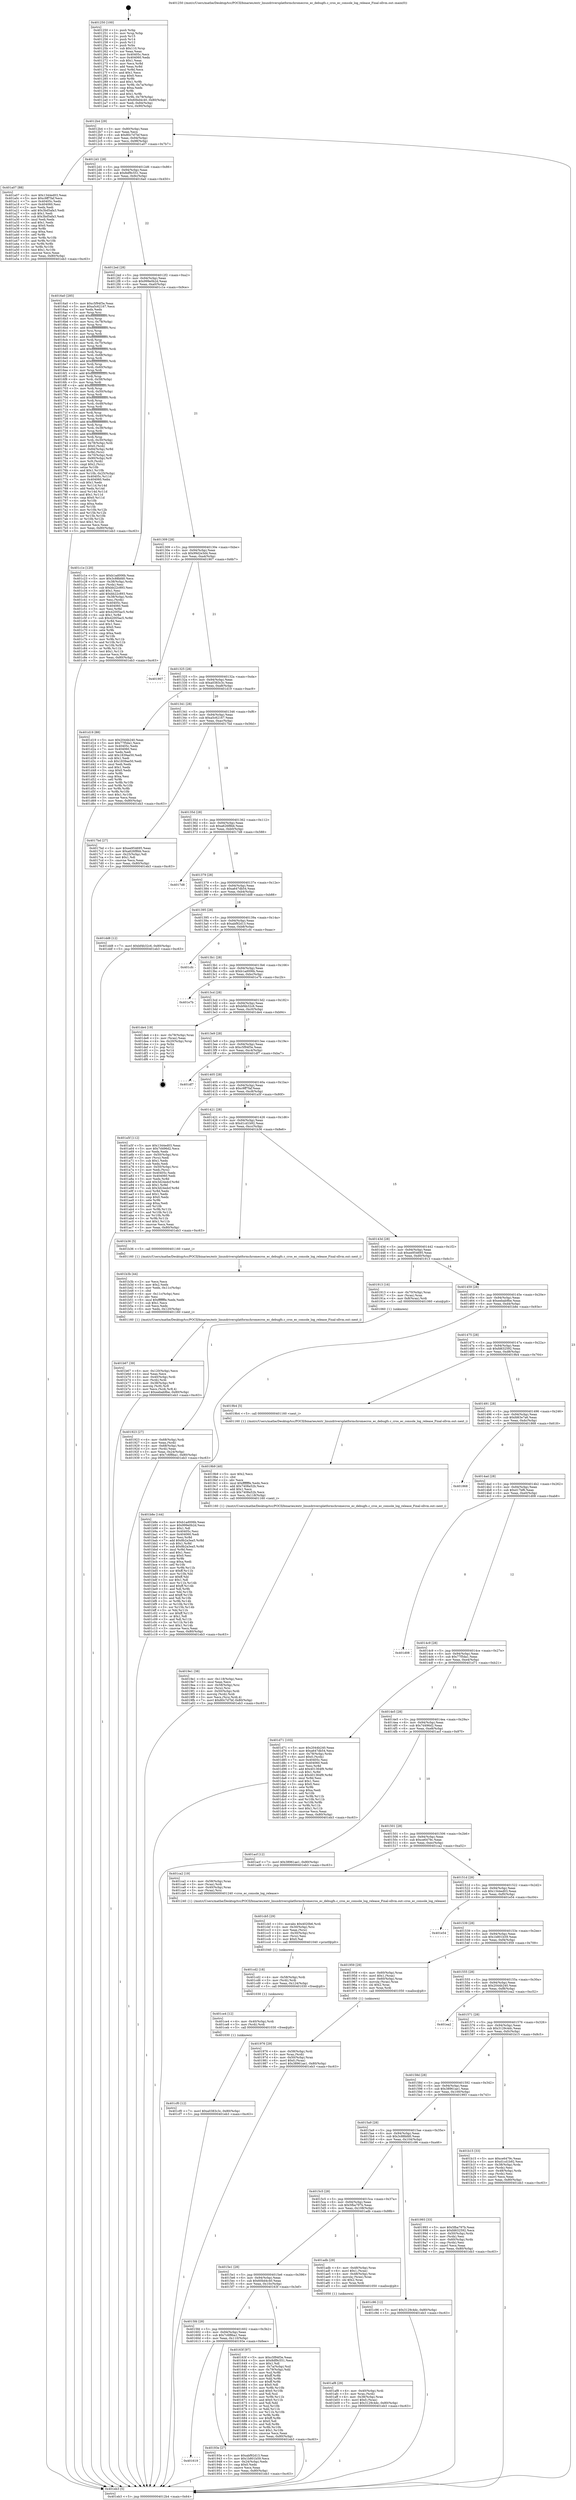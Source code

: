 digraph "0x401250" {
  label = "0x401250 (/mnt/c/Users/mathe/Desktop/tcc/POCII/binaries/extr_linuxdriversplatformchromecros_ec_debugfs.c_cros_ec_console_log_release_Final-ollvm.out::main(0))"
  labelloc = "t"
  node[shape=record]

  Entry [label="",width=0.3,height=0.3,shape=circle,fillcolor=black,style=filled]
  "0x4012b4" [label="{
     0x4012b4 [29]\l
     | [instrs]\l
     &nbsp;&nbsp;0x4012b4 \<+3\>: mov -0x80(%rbp),%eax\l
     &nbsp;&nbsp;0x4012b7 \<+2\>: mov %eax,%ecx\l
     &nbsp;&nbsp;0x4012b9 \<+6\>: sub $0x80c7d7bf,%ecx\l
     &nbsp;&nbsp;0x4012bf \<+6\>: mov %eax,-0x94(%rbp)\l
     &nbsp;&nbsp;0x4012c5 \<+6\>: mov %ecx,-0x98(%rbp)\l
     &nbsp;&nbsp;0x4012cb \<+6\>: je 0000000000401a07 \<main+0x7b7\>\l
  }"]
  "0x401a07" [label="{
     0x401a07 [88]\l
     | [instrs]\l
     &nbsp;&nbsp;0x401a07 \<+5\>: mov $0x1344ed03,%eax\l
     &nbsp;&nbsp;0x401a0c \<+5\>: mov $0xc9ff7faf,%ecx\l
     &nbsp;&nbsp;0x401a11 \<+7\>: mov 0x40405c,%edx\l
     &nbsp;&nbsp;0x401a18 \<+7\>: mov 0x404060,%esi\l
     &nbsp;&nbsp;0x401a1f \<+2\>: mov %edx,%edi\l
     &nbsp;&nbsp;0x401a21 \<+6\>: add $0x3bd5afa3,%edi\l
     &nbsp;&nbsp;0x401a27 \<+3\>: sub $0x1,%edi\l
     &nbsp;&nbsp;0x401a2a \<+6\>: sub $0x3bd5afa3,%edi\l
     &nbsp;&nbsp;0x401a30 \<+3\>: imul %edi,%edx\l
     &nbsp;&nbsp;0x401a33 \<+3\>: and $0x1,%edx\l
     &nbsp;&nbsp;0x401a36 \<+3\>: cmp $0x0,%edx\l
     &nbsp;&nbsp;0x401a39 \<+4\>: sete %r8b\l
     &nbsp;&nbsp;0x401a3d \<+3\>: cmp $0xa,%esi\l
     &nbsp;&nbsp;0x401a40 \<+4\>: setl %r9b\l
     &nbsp;&nbsp;0x401a44 \<+3\>: mov %r8b,%r10b\l
     &nbsp;&nbsp;0x401a47 \<+3\>: and %r9b,%r10b\l
     &nbsp;&nbsp;0x401a4a \<+3\>: xor %r9b,%r8b\l
     &nbsp;&nbsp;0x401a4d \<+3\>: or %r8b,%r10b\l
     &nbsp;&nbsp;0x401a50 \<+4\>: test $0x1,%r10b\l
     &nbsp;&nbsp;0x401a54 \<+3\>: cmovne %ecx,%eax\l
     &nbsp;&nbsp;0x401a57 \<+3\>: mov %eax,-0x80(%rbp)\l
     &nbsp;&nbsp;0x401a5a \<+5\>: jmp 0000000000401eb3 \<main+0xc63\>\l
  }"]
  "0x4012d1" [label="{
     0x4012d1 [28]\l
     | [instrs]\l
     &nbsp;&nbsp;0x4012d1 \<+5\>: jmp 00000000004012d6 \<main+0x86\>\l
     &nbsp;&nbsp;0x4012d6 \<+6\>: mov -0x94(%rbp),%eax\l
     &nbsp;&nbsp;0x4012dc \<+5\>: sub $0x8df9c551,%eax\l
     &nbsp;&nbsp;0x4012e1 \<+6\>: mov %eax,-0x9c(%rbp)\l
     &nbsp;&nbsp;0x4012e7 \<+6\>: je 00000000004016a0 \<main+0x450\>\l
  }"]
  Exit [label="",width=0.3,height=0.3,shape=circle,fillcolor=black,style=filled,peripheries=2]
  "0x4016a0" [label="{
     0x4016a0 [285]\l
     | [instrs]\l
     &nbsp;&nbsp;0x4016a0 \<+5\>: mov $0xc5f94f3e,%eax\l
     &nbsp;&nbsp;0x4016a5 \<+5\>: mov $0xa5c62167,%ecx\l
     &nbsp;&nbsp;0x4016aa \<+2\>: xor %edx,%edx\l
     &nbsp;&nbsp;0x4016ac \<+3\>: mov %rsp,%rsi\l
     &nbsp;&nbsp;0x4016af \<+4\>: add $0xfffffffffffffff0,%rsi\l
     &nbsp;&nbsp;0x4016b3 \<+3\>: mov %rsi,%rsp\l
     &nbsp;&nbsp;0x4016b6 \<+4\>: mov %rsi,-0x78(%rbp)\l
     &nbsp;&nbsp;0x4016ba \<+3\>: mov %rsp,%rsi\l
     &nbsp;&nbsp;0x4016bd \<+4\>: add $0xfffffffffffffff0,%rsi\l
     &nbsp;&nbsp;0x4016c1 \<+3\>: mov %rsi,%rsp\l
     &nbsp;&nbsp;0x4016c4 \<+3\>: mov %rsp,%rdi\l
     &nbsp;&nbsp;0x4016c7 \<+4\>: add $0xfffffffffffffff0,%rdi\l
     &nbsp;&nbsp;0x4016cb \<+3\>: mov %rdi,%rsp\l
     &nbsp;&nbsp;0x4016ce \<+4\>: mov %rdi,-0x70(%rbp)\l
     &nbsp;&nbsp;0x4016d2 \<+3\>: mov %rsp,%rdi\l
     &nbsp;&nbsp;0x4016d5 \<+4\>: add $0xfffffffffffffff0,%rdi\l
     &nbsp;&nbsp;0x4016d9 \<+3\>: mov %rdi,%rsp\l
     &nbsp;&nbsp;0x4016dc \<+4\>: mov %rdi,-0x68(%rbp)\l
     &nbsp;&nbsp;0x4016e0 \<+3\>: mov %rsp,%rdi\l
     &nbsp;&nbsp;0x4016e3 \<+4\>: add $0xfffffffffffffff0,%rdi\l
     &nbsp;&nbsp;0x4016e7 \<+3\>: mov %rdi,%rsp\l
     &nbsp;&nbsp;0x4016ea \<+4\>: mov %rdi,-0x60(%rbp)\l
     &nbsp;&nbsp;0x4016ee \<+3\>: mov %rsp,%rdi\l
     &nbsp;&nbsp;0x4016f1 \<+4\>: add $0xfffffffffffffff0,%rdi\l
     &nbsp;&nbsp;0x4016f5 \<+3\>: mov %rdi,%rsp\l
     &nbsp;&nbsp;0x4016f8 \<+4\>: mov %rdi,-0x58(%rbp)\l
     &nbsp;&nbsp;0x4016fc \<+3\>: mov %rsp,%rdi\l
     &nbsp;&nbsp;0x4016ff \<+4\>: add $0xfffffffffffffff0,%rdi\l
     &nbsp;&nbsp;0x401703 \<+3\>: mov %rdi,%rsp\l
     &nbsp;&nbsp;0x401706 \<+4\>: mov %rdi,-0x50(%rbp)\l
     &nbsp;&nbsp;0x40170a \<+3\>: mov %rsp,%rdi\l
     &nbsp;&nbsp;0x40170d \<+4\>: add $0xfffffffffffffff0,%rdi\l
     &nbsp;&nbsp;0x401711 \<+3\>: mov %rdi,%rsp\l
     &nbsp;&nbsp;0x401714 \<+4\>: mov %rdi,-0x48(%rbp)\l
     &nbsp;&nbsp;0x401718 \<+3\>: mov %rsp,%rdi\l
     &nbsp;&nbsp;0x40171b \<+4\>: add $0xfffffffffffffff0,%rdi\l
     &nbsp;&nbsp;0x40171f \<+3\>: mov %rdi,%rsp\l
     &nbsp;&nbsp;0x401722 \<+4\>: mov %rdi,-0x40(%rbp)\l
     &nbsp;&nbsp;0x401726 \<+3\>: mov %rsp,%rdi\l
     &nbsp;&nbsp;0x401729 \<+4\>: add $0xfffffffffffffff0,%rdi\l
     &nbsp;&nbsp;0x40172d \<+3\>: mov %rdi,%rsp\l
     &nbsp;&nbsp;0x401730 \<+4\>: mov %rdi,-0x38(%rbp)\l
     &nbsp;&nbsp;0x401734 \<+3\>: mov %rsp,%rdi\l
     &nbsp;&nbsp;0x401737 \<+4\>: add $0xfffffffffffffff0,%rdi\l
     &nbsp;&nbsp;0x40173b \<+3\>: mov %rdi,%rsp\l
     &nbsp;&nbsp;0x40173e \<+4\>: mov %rdi,-0x30(%rbp)\l
     &nbsp;&nbsp;0x401742 \<+4\>: mov -0x78(%rbp),%rdi\l
     &nbsp;&nbsp;0x401746 \<+6\>: movl $0x0,(%rdi)\l
     &nbsp;&nbsp;0x40174c \<+7\>: mov -0x84(%rbp),%r8d\l
     &nbsp;&nbsp;0x401753 \<+3\>: mov %r8d,(%rsi)\l
     &nbsp;&nbsp;0x401756 \<+4\>: mov -0x70(%rbp),%rdi\l
     &nbsp;&nbsp;0x40175a \<+7\>: mov -0x90(%rbp),%r9\l
     &nbsp;&nbsp;0x401761 \<+3\>: mov %r9,(%rdi)\l
     &nbsp;&nbsp;0x401764 \<+3\>: cmpl $0x2,(%rsi)\l
     &nbsp;&nbsp;0x401767 \<+4\>: setne %r10b\l
     &nbsp;&nbsp;0x40176b \<+4\>: and $0x1,%r10b\l
     &nbsp;&nbsp;0x40176f \<+4\>: mov %r10b,-0x25(%rbp)\l
     &nbsp;&nbsp;0x401773 \<+8\>: mov 0x40405c,%r11d\l
     &nbsp;&nbsp;0x40177b \<+7\>: mov 0x404060,%ebx\l
     &nbsp;&nbsp;0x401782 \<+3\>: sub $0x1,%edx\l
     &nbsp;&nbsp;0x401785 \<+3\>: mov %r11d,%r14d\l
     &nbsp;&nbsp;0x401788 \<+3\>: add %edx,%r14d\l
     &nbsp;&nbsp;0x40178b \<+4\>: imul %r14d,%r11d\l
     &nbsp;&nbsp;0x40178f \<+4\>: and $0x1,%r11d\l
     &nbsp;&nbsp;0x401793 \<+4\>: cmp $0x0,%r11d\l
     &nbsp;&nbsp;0x401797 \<+4\>: sete %r10b\l
     &nbsp;&nbsp;0x40179b \<+3\>: cmp $0xa,%ebx\l
     &nbsp;&nbsp;0x40179e \<+4\>: setl %r15b\l
     &nbsp;&nbsp;0x4017a2 \<+3\>: mov %r10b,%r12b\l
     &nbsp;&nbsp;0x4017a5 \<+3\>: and %r15b,%r12b\l
     &nbsp;&nbsp;0x4017a8 \<+3\>: xor %r15b,%r10b\l
     &nbsp;&nbsp;0x4017ab \<+3\>: or %r10b,%r12b\l
     &nbsp;&nbsp;0x4017ae \<+4\>: test $0x1,%r12b\l
     &nbsp;&nbsp;0x4017b2 \<+3\>: cmovne %ecx,%eax\l
     &nbsp;&nbsp;0x4017b5 \<+3\>: mov %eax,-0x80(%rbp)\l
     &nbsp;&nbsp;0x4017b8 \<+5\>: jmp 0000000000401eb3 \<main+0xc63\>\l
  }"]
  "0x4012ed" [label="{
     0x4012ed [28]\l
     | [instrs]\l
     &nbsp;&nbsp;0x4012ed \<+5\>: jmp 00000000004012f2 \<main+0xa2\>\l
     &nbsp;&nbsp;0x4012f2 \<+6\>: mov -0x94(%rbp),%eax\l
     &nbsp;&nbsp;0x4012f8 \<+5\>: sub $0x999e0b2d,%eax\l
     &nbsp;&nbsp;0x4012fd \<+6\>: mov %eax,-0xa0(%rbp)\l
     &nbsp;&nbsp;0x401303 \<+6\>: je 0000000000401c1e \<main+0x9ce\>\l
  }"]
  "0x401cf0" [label="{
     0x401cf0 [12]\l
     | [instrs]\l
     &nbsp;&nbsp;0x401cf0 \<+7\>: movl $0xa0383c3c,-0x80(%rbp)\l
     &nbsp;&nbsp;0x401cf7 \<+5\>: jmp 0000000000401eb3 \<main+0xc63\>\l
  }"]
  "0x401c1e" [label="{
     0x401c1e [120]\l
     | [instrs]\l
     &nbsp;&nbsp;0x401c1e \<+5\>: mov $0xb1ad006b,%eax\l
     &nbsp;&nbsp;0x401c23 \<+5\>: mov $0x3c88bfd0,%ecx\l
     &nbsp;&nbsp;0x401c28 \<+4\>: mov -0x38(%rbp),%rdx\l
     &nbsp;&nbsp;0x401c2c \<+2\>: mov (%rdx),%esi\l
     &nbsp;&nbsp;0x401c2e \<+6\>: sub $0xbb22c893,%esi\l
     &nbsp;&nbsp;0x401c34 \<+3\>: add $0x1,%esi\l
     &nbsp;&nbsp;0x401c37 \<+6\>: add $0xbb22c893,%esi\l
     &nbsp;&nbsp;0x401c3d \<+4\>: mov -0x38(%rbp),%rdx\l
     &nbsp;&nbsp;0x401c41 \<+2\>: mov %esi,(%rdx)\l
     &nbsp;&nbsp;0x401c43 \<+7\>: mov 0x40405c,%esi\l
     &nbsp;&nbsp;0x401c4a \<+7\>: mov 0x404060,%edi\l
     &nbsp;&nbsp;0x401c51 \<+3\>: mov %esi,%r8d\l
     &nbsp;&nbsp;0x401c54 \<+7\>: add $0x42005ac5,%r8d\l
     &nbsp;&nbsp;0x401c5b \<+4\>: sub $0x1,%r8d\l
     &nbsp;&nbsp;0x401c5f \<+7\>: sub $0x42005ac5,%r8d\l
     &nbsp;&nbsp;0x401c66 \<+4\>: imul %r8d,%esi\l
     &nbsp;&nbsp;0x401c6a \<+3\>: and $0x1,%esi\l
     &nbsp;&nbsp;0x401c6d \<+3\>: cmp $0x0,%esi\l
     &nbsp;&nbsp;0x401c70 \<+4\>: sete %r9b\l
     &nbsp;&nbsp;0x401c74 \<+3\>: cmp $0xa,%edi\l
     &nbsp;&nbsp;0x401c77 \<+4\>: setl %r10b\l
     &nbsp;&nbsp;0x401c7b \<+3\>: mov %r9b,%r11b\l
     &nbsp;&nbsp;0x401c7e \<+3\>: and %r10b,%r11b\l
     &nbsp;&nbsp;0x401c81 \<+3\>: xor %r10b,%r9b\l
     &nbsp;&nbsp;0x401c84 \<+3\>: or %r9b,%r11b\l
     &nbsp;&nbsp;0x401c87 \<+4\>: test $0x1,%r11b\l
     &nbsp;&nbsp;0x401c8b \<+3\>: cmovne %ecx,%eax\l
     &nbsp;&nbsp;0x401c8e \<+3\>: mov %eax,-0x80(%rbp)\l
     &nbsp;&nbsp;0x401c91 \<+5\>: jmp 0000000000401eb3 \<main+0xc63\>\l
  }"]
  "0x401309" [label="{
     0x401309 [28]\l
     | [instrs]\l
     &nbsp;&nbsp;0x401309 \<+5\>: jmp 000000000040130e \<main+0xbe\>\l
     &nbsp;&nbsp;0x40130e \<+6\>: mov -0x94(%rbp),%eax\l
     &nbsp;&nbsp;0x401314 \<+5\>: sub $0x99d2e3d4,%eax\l
     &nbsp;&nbsp;0x401319 \<+6\>: mov %eax,-0xa4(%rbp)\l
     &nbsp;&nbsp;0x40131f \<+6\>: je 0000000000401907 \<main+0x6b7\>\l
  }"]
  "0x401ce4" [label="{
     0x401ce4 [12]\l
     | [instrs]\l
     &nbsp;&nbsp;0x401ce4 \<+4\>: mov -0x40(%rbp),%rdi\l
     &nbsp;&nbsp;0x401ce8 \<+3\>: mov (%rdi),%rdi\l
     &nbsp;&nbsp;0x401ceb \<+5\>: call 0000000000401030 \<free@plt\>\l
     | [calls]\l
     &nbsp;&nbsp;0x401030 \{1\} (unknown)\l
  }"]
  "0x401907" [label="{
     0x401907\l
  }", style=dashed]
  "0x401325" [label="{
     0x401325 [28]\l
     | [instrs]\l
     &nbsp;&nbsp;0x401325 \<+5\>: jmp 000000000040132a \<main+0xda\>\l
     &nbsp;&nbsp;0x40132a \<+6\>: mov -0x94(%rbp),%eax\l
     &nbsp;&nbsp;0x401330 \<+5\>: sub $0xa0383c3c,%eax\l
     &nbsp;&nbsp;0x401335 \<+6\>: mov %eax,-0xa8(%rbp)\l
     &nbsp;&nbsp;0x40133b \<+6\>: je 0000000000401d19 \<main+0xac9\>\l
  }"]
  "0x401cd2" [label="{
     0x401cd2 [18]\l
     | [instrs]\l
     &nbsp;&nbsp;0x401cd2 \<+4\>: mov -0x58(%rbp),%rdi\l
     &nbsp;&nbsp;0x401cd6 \<+3\>: mov (%rdi),%rdi\l
     &nbsp;&nbsp;0x401cd9 \<+6\>: mov %eax,-0x124(%rbp)\l
     &nbsp;&nbsp;0x401cdf \<+5\>: call 0000000000401030 \<free@plt\>\l
     | [calls]\l
     &nbsp;&nbsp;0x401030 \{1\} (unknown)\l
  }"]
  "0x401d19" [label="{
     0x401d19 [88]\l
     | [instrs]\l
     &nbsp;&nbsp;0x401d19 \<+5\>: mov $0x2044b240,%eax\l
     &nbsp;&nbsp;0x401d1e \<+5\>: mov $0x77f5da1,%ecx\l
     &nbsp;&nbsp;0x401d23 \<+7\>: mov 0x40405c,%edx\l
     &nbsp;&nbsp;0x401d2a \<+7\>: mov 0x404060,%esi\l
     &nbsp;&nbsp;0x401d31 \<+2\>: mov %edx,%edi\l
     &nbsp;&nbsp;0x401d33 \<+6\>: add $0x1839ae50,%edi\l
     &nbsp;&nbsp;0x401d39 \<+3\>: sub $0x1,%edi\l
     &nbsp;&nbsp;0x401d3c \<+6\>: sub $0x1839ae50,%edi\l
     &nbsp;&nbsp;0x401d42 \<+3\>: imul %edi,%edx\l
     &nbsp;&nbsp;0x401d45 \<+3\>: and $0x1,%edx\l
     &nbsp;&nbsp;0x401d48 \<+3\>: cmp $0x0,%edx\l
     &nbsp;&nbsp;0x401d4b \<+4\>: sete %r8b\l
     &nbsp;&nbsp;0x401d4f \<+3\>: cmp $0xa,%esi\l
     &nbsp;&nbsp;0x401d52 \<+4\>: setl %r9b\l
     &nbsp;&nbsp;0x401d56 \<+3\>: mov %r8b,%r10b\l
     &nbsp;&nbsp;0x401d59 \<+3\>: and %r9b,%r10b\l
     &nbsp;&nbsp;0x401d5c \<+3\>: xor %r9b,%r8b\l
     &nbsp;&nbsp;0x401d5f \<+3\>: or %r8b,%r10b\l
     &nbsp;&nbsp;0x401d62 \<+4\>: test $0x1,%r10b\l
     &nbsp;&nbsp;0x401d66 \<+3\>: cmovne %ecx,%eax\l
     &nbsp;&nbsp;0x401d69 \<+3\>: mov %eax,-0x80(%rbp)\l
     &nbsp;&nbsp;0x401d6c \<+5\>: jmp 0000000000401eb3 \<main+0xc63\>\l
  }"]
  "0x401341" [label="{
     0x401341 [28]\l
     | [instrs]\l
     &nbsp;&nbsp;0x401341 \<+5\>: jmp 0000000000401346 \<main+0xf6\>\l
     &nbsp;&nbsp;0x401346 \<+6\>: mov -0x94(%rbp),%eax\l
     &nbsp;&nbsp;0x40134c \<+5\>: sub $0xa5c62167,%eax\l
     &nbsp;&nbsp;0x401351 \<+6\>: mov %eax,-0xac(%rbp)\l
     &nbsp;&nbsp;0x401357 \<+6\>: je 00000000004017bd \<main+0x56d\>\l
  }"]
  "0x401cb5" [label="{
     0x401cb5 [29]\l
     | [instrs]\l
     &nbsp;&nbsp;0x401cb5 \<+10\>: movabs $0x4020b6,%rdi\l
     &nbsp;&nbsp;0x401cbf \<+4\>: mov -0x30(%rbp),%rsi\l
     &nbsp;&nbsp;0x401cc3 \<+2\>: mov %eax,(%rsi)\l
     &nbsp;&nbsp;0x401cc5 \<+4\>: mov -0x30(%rbp),%rsi\l
     &nbsp;&nbsp;0x401cc9 \<+2\>: mov (%rsi),%esi\l
     &nbsp;&nbsp;0x401ccb \<+2\>: mov $0x0,%al\l
     &nbsp;&nbsp;0x401ccd \<+5\>: call 0000000000401040 \<printf@plt\>\l
     | [calls]\l
     &nbsp;&nbsp;0x401040 \{1\} (unknown)\l
  }"]
  "0x4017bd" [label="{
     0x4017bd [27]\l
     | [instrs]\l
     &nbsp;&nbsp;0x4017bd \<+5\>: mov $0xee954695,%eax\l
     &nbsp;&nbsp;0x4017c2 \<+5\>: mov $0xa626f8bb,%ecx\l
     &nbsp;&nbsp;0x4017c7 \<+3\>: mov -0x25(%rbp),%dl\l
     &nbsp;&nbsp;0x4017ca \<+3\>: test $0x1,%dl\l
     &nbsp;&nbsp;0x4017cd \<+3\>: cmovne %ecx,%eax\l
     &nbsp;&nbsp;0x4017d0 \<+3\>: mov %eax,-0x80(%rbp)\l
     &nbsp;&nbsp;0x4017d3 \<+5\>: jmp 0000000000401eb3 \<main+0xc63\>\l
  }"]
  "0x40135d" [label="{
     0x40135d [28]\l
     | [instrs]\l
     &nbsp;&nbsp;0x40135d \<+5\>: jmp 0000000000401362 \<main+0x112\>\l
     &nbsp;&nbsp;0x401362 \<+6\>: mov -0x94(%rbp),%eax\l
     &nbsp;&nbsp;0x401368 \<+5\>: sub $0xa626f8bb,%eax\l
     &nbsp;&nbsp;0x40136d \<+6\>: mov %eax,-0xb0(%rbp)\l
     &nbsp;&nbsp;0x401373 \<+6\>: je 00000000004017d8 \<main+0x588\>\l
  }"]
  "0x401b67" [label="{
     0x401b67 [39]\l
     | [instrs]\l
     &nbsp;&nbsp;0x401b67 \<+6\>: mov -0x120(%rbp),%ecx\l
     &nbsp;&nbsp;0x401b6d \<+3\>: imul %eax,%ecx\l
     &nbsp;&nbsp;0x401b70 \<+4\>: mov -0x40(%rbp),%rdi\l
     &nbsp;&nbsp;0x401b74 \<+3\>: mov (%rdi),%rdi\l
     &nbsp;&nbsp;0x401b77 \<+4\>: mov -0x38(%rbp),%r8\l
     &nbsp;&nbsp;0x401b7b \<+3\>: movslq (%r8),%r8\l
     &nbsp;&nbsp;0x401b7e \<+4\>: mov %ecx,(%rdi,%r8,4)\l
     &nbsp;&nbsp;0x401b82 \<+7\>: movl $0xeebab9be,-0x80(%rbp)\l
     &nbsp;&nbsp;0x401b89 \<+5\>: jmp 0000000000401eb3 \<main+0xc63\>\l
  }"]
  "0x4017d8" [label="{
     0x4017d8\l
  }", style=dashed]
  "0x401379" [label="{
     0x401379 [28]\l
     | [instrs]\l
     &nbsp;&nbsp;0x401379 \<+5\>: jmp 000000000040137e \<main+0x12e\>\l
     &nbsp;&nbsp;0x40137e \<+6\>: mov -0x94(%rbp),%eax\l
     &nbsp;&nbsp;0x401384 \<+5\>: sub $0xa647db54,%eax\l
     &nbsp;&nbsp;0x401389 \<+6\>: mov %eax,-0xb4(%rbp)\l
     &nbsp;&nbsp;0x40138f \<+6\>: je 0000000000401dd8 \<main+0xb88\>\l
  }"]
  "0x401b3b" [label="{
     0x401b3b [44]\l
     | [instrs]\l
     &nbsp;&nbsp;0x401b3b \<+2\>: xor %ecx,%ecx\l
     &nbsp;&nbsp;0x401b3d \<+5\>: mov $0x2,%edx\l
     &nbsp;&nbsp;0x401b42 \<+6\>: mov %edx,-0x11c(%rbp)\l
     &nbsp;&nbsp;0x401b48 \<+1\>: cltd\l
     &nbsp;&nbsp;0x401b49 \<+6\>: mov -0x11c(%rbp),%esi\l
     &nbsp;&nbsp;0x401b4f \<+2\>: idiv %esi\l
     &nbsp;&nbsp;0x401b51 \<+6\>: imul $0xfffffffe,%edx,%edx\l
     &nbsp;&nbsp;0x401b57 \<+3\>: sub $0x1,%ecx\l
     &nbsp;&nbsp;0x401b5a \<+2\>: sub %ecx,%edx\l
     &nbsp;&nbsp;0x401b5c \<+6\>: mov %edx,-0x120(%rbp)\l
     &nbsp;&nbsp;0x401b62 \<+5\>: call 0000000000401160 \<next_i\>\l
     | [calls]\l
     &nbsp;&nbsp;0x401160 \{1\} (/mnt/c/Users/mathe/Desktop/tcc/POCII/binaries/extr_linuxdriversplatformchromecros_ec_debugfs.c_cros_ec_console_log_release_Final-ollvm.out::next_i)\l
  }"]
  "0x401dd8" [label="{
     0x401dd8 [12]\l
     | [instrs]\l
     &nbsp;&nbsp;0x401dd8 \<+7\>: movl $0xbf4b32c6,-0x80(%rbp)\l
     &nbsp;&nbsp;0x401ddf \<+5\>: jmp 0000000000401eb3 \<main+0xc63\>\l
  }"]
  "0x401395" [label="{
     0x401395 [28]\l
     | [instrs]\l
     &nbsp;&nbsp;0x401395 \<+5\>: jmp 000000000040139a \<main+0x14a\>\l
     &nbsp;&nbsp;0x40139a \<+6\>: mov -0x94(%rbp),%eax\l
     &nbsp;&nbsp;0x4013a0 \<+5\>: sub $0xabf92d13,%eax\l
     &nbsp;&nbsp;0x4013a5 \<+6\>: mov %eax,-0xb8(%rbp)\l
     &nbsp;&nbsp;0x4013ab \<+6\>: je 0000000000401cfc \<main+0xaac\>\l
  }"]
  "0x401af8" [label="{
     0x401af8 [29]\l
     | [instrs]\l
     &nbsp;&nbsp;0x401af8 \<+4\>: mov -0x40(%rbp),%rdi\l
     &nbsp;&nbsp;0x401afc \<+3\>: mov %rax,(%rdi)\l
     &nbsp;&nbsp;0x401aff \<+4\>: mov -0x38(%rbp),%rax\l
     &nbsp;&nbsp;0x401b03 \<+6\>: movl $0x0,(%rax)\l
     &nbsp;&nbsp;0x401b09 \<+7\>: movl $0x3129c4dc,-0x80(%rbp)\l
     &nbsp;&nbsp;0x401b10 \<+5\>: jmp 0000000000401eb3 \<main+0xc63\>\l
  }"]
  "0x401cfc" [label="{
     0x401cfc\l
  }", style=dashed]
  "0x4013b1" [label="{
     0x4013b1 [28]\l
     | [instrs]\l
     &nbsp;&nbsp;0x4013b1 \<+5\>: jmp 00000000004013b6 \<main+0x166\>\l
     &nbsp;&nbsp;0x4013b6 \<+6\>: mov -0x94(%rbp),%eax\l
     &nbsp;&nbsp;0x4013bc \<+5\>: sub $0xb1ad006b,%eax\l
     &nbsp;&nbsp;0x4013c1 \<+6\>: mov %eax,-0xbc(%rbp)\l
     &nbsp;&nbsp;0x4013c7 \<+6\>: je 0000000000401e7b \<main+0xc2b\>\l
  }"]
  "0x4019e1" [label="{
     0x4019e1 [38]\l
     | [instrs]\l
     &nbsp;&nbsp;0x4019e1 \<+6\>: mov -0x118(%rbp),%ecx\l
     &nbsp;&nbsp;0x4019e7 \<+3\>: imul %eax,%ecx\l
     &nbsp;&nbsp;0x4019ea \<+4\>: mov -0x58(%rbp),%rsi\l
     &nbsp;&nbsp;0x4019ee \<+3\>: mov (%rsi),%rsi\l
     &nbsp;&nbsp;0x4019f1 \<+4\>: mov -0x50(%rbp),%rdi\l
     &nbsp;&nbsp;0x4019f5 \<+3\>: movslq (%rdi),%rdi\l
     &nbsp;&nbsp;0x4019f8 \<+3\>: mov %ecx,(%rsi,%rdi,4)\l
     &nbsp;&nbsp;0x4019fb \<+7\>: movl $0x80c7d7bf,-0x80(%rbp)\l
     &nbsp;&nbsp;0x401a02 \<+5\>: jmp 0000000000401eb3 \<main+0xc63\>\l
  }"]
  "0x401e7b" [label="{
     0x401e7b\l
  }", style=dashed]
  "0x4013cd" [label="{
     0x4013cd [28]\l
     | [instrs]\l
     &nbsp;&nbsp;0x4013cd \<+5\>: jmp 00000000004013d2 \<main+0x182\>\l
     &nbsp;&nbsp;0x4013d2 \<+6\>: mov -0x94(%rbp),%eax\l
     &nbsp;&nbsp;0x4013d8 \<+5\>: sub $0xbf4b32c6,%eax\l
     &nbsp;&nbsp;0x4013dd \<+6\>: mov %eax,-0xc0(%rbp)\l
     &nbsp;&nbsp;0x4013e3 \<+6\>: je 0000000000401de4 \<main+0xb94\>\l
  }"]
  "0x4019b9" [label="{
     0x4019b9 [40]\l
     | [instrs]\l
     &nbsp;&nbsp;0x4019b9 \<+5\>: mov $0x2,%ecx\l
     &nbsp;&nbsp;0x4019be \<+1\>: cltd\l
     &nbsp;&nbsp;0x4019bf \<+2\>: idiv %ecx\l
     &nbsp;&nbsp;0x4019c1 \<+6\>: imul $0xfffffffe,%edx,%ecx\l
     &nbsp;&nbsp;0x4019c7 \<+6\>: add $0x7408a52b,%ecx\l
     &nbsp;&nbsp;0x4019cd \<+3\>: add $0x1,%ecx\l
     &nbsp;&nbsp;0x4019d0 \<+6\>: sub $0x7408a52b,%ecx\l
     &nbsp;&nbsp;0x4019d6 \<+6\>: mov %ecx,-0x118(%rbp)\l
     &nbsp;&nbsp;0x4019dc \<+5\>: call 0000000000401160 \<next_i\>\l
     | [calls]\l
     &nbsp;&nbsp;0x401160 \{1\} (/mnt/c/Users/mathe/Desktop/tcc/POCII/binaries/extr_linuxdriversplatformchromecros_ec_debugfs.c_cros_ec_console_log_release_Final-ollvm.out::next_i)\l
  }"]
  "0x401de4" [label="{
     0x401de4 [19]\l
     | [instrs]\l
     &nbsp;&nbsp;0x401de4 \<+4\>: mov -0x78(%rbp),%rax\l
     &nbsp;&nbsp;0x401de8 \<+2\>: mov (%rax),%eax\l
     &nbsp;&nbsp;0x401dea \<+4\>: lea -0x20(%rbp),%rsp\l
     &nbsp;&nbsp;0x401dee \<+1\>: pop %rbx\l
     &nbsp;&nbsp;0x401def \<+2\>: pop %r12\l
     &nbsp;&nbsp;0x401df1 \<+2\>: pop %r14\l
     &nbsp;&nbsp;0x401df3 \<+2\>: pop %r15\l
     &nbsp;&nbsp;0x401df5 \<+1\>: pop %rbp\l
     &nbsp;&nbsp;0x401df6 \<+1\>: ret\l
  }"]
  "0x4013e9" [label="{
     0x4013e9 [28]\l
     | [instrs]\l
     &nbsp;&nbsp;0x4013e9 \<+5\>: jmp 00000000004013ee \<main+0x19e\>\l
     &nbsp;&nbsp;0x4013ee \<+6\>: mov -0x94(%rbp),%eax\l
     &nbsp;&nbsp;0x4013f4 \<+5\>: sub $0xc5f94f3e,%eax\l
     &nbsp;&nbsp;0x4013f9 \<+6\>: mov %eax,-0xc4(%rbp)\l
     &nbsp;&nbsp;0x4013ff \<+6\>: je 0000000000401df7 \<main+0xba7\>\l
  }"]
  "0x401976" [label="{
     0x401976 [29]\l
     | [instrs]\l
     &nbsp;&nbsp;0x401976 \<+4\>: mov -0x58(%rbp),%rdi\l
     &nbsp;&nbsp;0x40197a \<+3\>: mov %rax,(%rdi)\l
     &nbsp;&nbsp;0x40197d \<+4\>: mov -0x50(%rbp),%rax\l
     &nbsp;&nbsp;0x401981 \<+6\>: movl $0x0,(%rax)\l
     &nbsp;&nbsp;0x401987 \<+7\>: movl $0x38961ae1,-0x80(%rbp)\l
     &nbsp;&nbsp;0x40198e \<+5\>: jmp 0000000000401eb3 \<main+0xc63\>\l
  }"]
  "0x401df7" [label="{
     0x401df7\l
  }", style=dashed]
  "0x401405" [label="{
     0x401405 [28]\l
     | [instrs]\l
     &nbsp;&nbsp;0x401405 \<+5\>: jmp 000000000040140a \<main+0x1ba\>\l
     &nbsp;&nbsp;0x40140a \<+6\>: mov -0x94(%rbp),%eax\l
     &nbsp;&nbsp;0x401410 \<+5\>: sub $0xc9ff7faf,%eax\l
     &nbsp;&nbsp;0x401415 \<+6\>: mov %eax,-0xc8(%rbp)\l
     &nbsp;&nbsp;0x40141b \<+6\>: je 0000000000401a5f \<main+0x80f\>\l
  }"]
  "0x401619" [label="{
     0x401619\l
  }", style=dashed]
  "0x401a5f" [label="{
     0x401a5f [112]\l
     | [instrs]\l
     &nbsp;&nbsp;0x401a5f \<+5\>: mov $0x1344ed03,%eax\l
     &nbsp;&nbsp;0x401a64 \<+5\>: mov $0x7d496d2,%ecx\l
     &nbsp;&nbsp;0x401a69 \<+2\>: xor %edx,%edx\l
     &nbsp;&nbsp;0x401a6b \<+4\>: mov -0x50(%rbp),%rsi\l
     &nbsp;&nbsp;0x401a6f \<+2\>: mov (%rsi),%edi\l
     &nbsp;&nbsp;0x401a71 \<+3\>: sub $0x1,%edx\l
     &nbsp;&nbsp;0x401a74 \<+2\>: sub %edx,%edi\l
     &nbsp;&nbsp;0x401a76 \<+4\>: mov -0x50(%rbp),%rsi\l
     &nbsp;&nbsp;0x401a7a \<+2\>: mov %edi,(%rsi)\l
     &nbsp;&nbsp;0x401a7c \<+7\>: mov 0x40405c,%edx\l
     &nbsp;&nbsp;0x401a83 \<+7\>: mov 0x404060,%edi\l
     &nbsp;&nbsp;0x401a8a \<+3\>: mov %edx,%r8d\l
     &nbsp;&nbsp;0x401a8d \<+7\>: add $0x3d24edcf,%r8d\l
     &nbsp;&nbsp;0x401a94 \<+4\>: sub $0x1,%r8d\l
     &nbsp;&nbsp;0x401a98 \<+7\>: sub $0x3d24edcf,%r8d\l
     &nbsp;&nbsp;0x401a9f \<+4\>: imul %r8d,%edx\l
     &nbsp;&nbsp;0x401aa3 \<+3\>: and $0x1,%edx\l
     &nbsp;&nbsp;0x401aa6 \<+3\>: cmp $0x0,%edx\l
     &nbsp;&nbsp;0x401aa9 \<+4\>: sete %r9b\l
     &nbsp;&nbsp;0x401aad \<+3\>: cmp $0xa,%edi\l
     &nbsp;&nbsp;0x401ab0 \<+4\>: setl %r10b\l
     &nbsp;&nbsp;0x401ab4 \<+3\>: mov %r9b,%r11b\l
     &nbsp;&nbsp;0x401ab7 \<+3\>: and %r10b,%r11b\l
     &nbsp;&nbsp;0x401aba \<+3\>: xor %r10b,%r9b\l
     &nbsp;&nbsp;0x401abd \<+3\>: or %r9b,%r11b\l
     &nbsp;&nbsp;0x401ac0 \<+4\>: test $0x1,%r11b\l
     &nbsp;&nbsp;0x401ac4 \<+3\>: cmovne %ecx,%eax\l
     &nbsp;&nbsp;0x401ac7 \<+3\>: mov %eax,-0x80(%rbp)\l
     &nbsp;&nbsp;0x401aca \<+5\>: jmp 0000000000401eb3 \<main+0xc63\>\l
  }"]
  "0x401421" [label="{
     0x401421 [28]\l
     | [instrs]\l
     &nbsp;&nbsp;0x401421 \<+5\>: jmp 0000000000401426 \<main+0x1d6\>\l
     &nbsp;&nbsp;0x401426 \<+6\>: mov -0x94(%rbp),%eax\l
     &nbsp;&nbsp;0x40142c \<+5\>: sub $0xd1cd1b92,%eax\l
     &nbsp;&nbsp;0x401431 \<+6\>: mov %eax,-0xcc(%rbp)\l
     &nbsp;&nbsp;0x401437 \<+6\>: je 0000000000401b36 \<main+0x8e6\>\l
  }"]
  "0x40193e" [label="{
     0x40193e [27]\l
     | [instrs]\l
     &nbsp;&nbsp;0x40193e \<+5\>: mov $0xabf92d13,%eax\l
     &nbsp;&nbsp;0x401943 \<+5\>: mov $0x1b801b59,%ecx\l
     &nbsp;&nbsp;0x401948 \<+3\>: mov -0x24(%rbp),%edx\l
     &nbsp;&nbsp;0x40194b \<+3\>: cmp $0x0,%edx\l
     &nbsp;&nbsp;0x40194e \<+3\>: cmove %ecx,%eax\l
     &nbsp;&nbsp;0x401951 \<+3\>: mov %eax,-0x80(%rbp)\l
     &nbsp;&nbsp;0x401954 \<+5\>: jmp 0000000000401eb3 \<main+0xc63\>\l
  }"]
  "0x401b36" [label="{
     0x401b36 [5]\l
     | [instrs]\l
     &nbsp;&nbsp;0x401b36 \<+5\>: call 0000000000401160 \<next_i\>\l
     | [calls]\l
     &nbsp;&nbsp;0x401160 \{1\} (/mnt/c/Users/mathe/Desktop/tcc/POCII/binaries/extr_linuxdriversplatformchromecros_ec_debugfs.c_cros_ec_console_log_release_Final-ollvm.out::next_i)\l
  }"]
  "0x40143d" [label="{
     0x40143d [28]\l
     | [instrs]\l
     &nbsp;&nbsp;0x40143d \<+5\>: jmp 0000000000401442 \<main+0x1f2\>\l
     &nbsp;&nbsp;0x401442 \<+6\>: mov -0x94(%rbp),%eax\l
     &nbsp;&nbsp;0x401448 \<+5\>: sub $0xee954695,%eax\l
     &nbsp;&nbsp;0x40144d \<+6\>: mov %eax,-0xd0(%rbp)\l
     &nbsp;&nbsp;0x401453 \<+6\>: je 0000000000401913 \<main+0x6c3\>\l
  }"]
  "0x401923" [label="{
     0x401923 [27]\l
     | [instrs]\l
     &nbsp;&nbsp;0x401923 \<+4\>: mov -0x68(%rbp),%rdi\l
     &nbsp;&nbsp;0x401927 \<+2\>: mov %eax,(%rdi)\l
     &nbsp;&nbsp;0x401929 \<+4\>: mov -0x68(%rbp),%rdi\l
     &nbsp;&nbsp;0x40192d \<+2\>: mov (%rdi),%eax\l
     &nbsp;&nbsp;0x40192f \<+3\>: mov %eax,-0x24(%rbp)\l
     &nbsp;&nbsp;0x401932 \<+7\>: movl $0x7c6f8ba1,-0x80(%rbp)\l
     &nbsp;&nbsp;0x401939 \<+5\>: jmp 0000000000401eb3 \<main+0xc63\>\l
  }"]
  "0x401913" [label="{
     0x401913 [16]\l
     | [instrs]\l
     &nbsp;&nbsp;0x401913 \<+4\>: mov -0x70(%rbp),%rax\l
     &nbsp;&nbsp;0x401917 \<+3\>: mov (%rax),%rax\l
     &nbsp;&nbsp;0x40191a \<+4\>: mov 0x8(%rax),%rdi\l
     &nbsp;&nbsp;0x40191e \<+5\>: call 0000000000401060 \<atoi@plt\>\l
     | [calls]\l
     &nbsp;&nbsp;0x401060 \{1\} (unknown)\l
  }"]
  "0x401459" [label="{
     0x401459 [28]\l
     | [instrs]\l
     &nbsp;&nbsp;0x401459 \<+5\>: jmp 000000000040145e \<main+0x20e\>\l
     &nbsp;&nbsp;0x40145e \<+6\>: mov -0x94(%rbp),%eax\l
     &nbsp;&nbsp;0x401464 \<+5\>: sub $0xeebab9be,%eax\l
     &nbsp;&nbsp;0x401469 \<+6\>: mov %eax,-0xd4(%rbp)\l
     &nbsp;&nbsp;0x40146f \<+6\>: je 0000000000401b8e \<main+0x93e\>\l
  }"]
  "0x401250" [label="{
     0x401250 [100]\l
     | [instrs]\l
     &nbsp;&nbsp;0x401250 \<+1\>: push %rbp\l
     &nbsp;&nbsp;0x401251 \<+3\>: mov %rsp,%rbp\l
     &nbsp;&nbsp;0x401254 \<+2\>: push %r15\l
     &nbsp;&nbsp;0x401256 \<+2\>: push %r14\l
     &nbsp;&nbsp;0x401258 \<+2\>: push %r12\l
     &nbsp;&nbsp;0x40125a \<+1\>: push %rbx\l
     &nbsp;&nbsp;0x40125b \<+7\>: sub $0x110,%rsp\l
     &nbsp;&nbsp;0x401262 \<+2\>: xor %eax,%eax\l
     &nbsp;&nbsp;0x401264 \<+7\>: mov 0x40405c,%ecx\l
     &nbsp;&nbsp;0x40126b \<+7\>: mov 0x404060,%edx\l
     &nbsp;&nbsp;0x401272 \<+3\>: sub $0x1,%eax\l
     &nbsp;&nbsp;0x401275 \<+3\>: mov %ecx,%r8d\l
     &nbsp;&nbsp;0x401278 \<+3\>: add %eax,%r8d\l
     &nbsp;&nbsp;0x40127b \<+4\>: imul %r8d,%ecx\l
     &nbsp;&nbsp;0x40127f \<+3\>: and $0x1,%ecx\l
     &nbsp;&nbsp;0x401282 \<+3\>: cmp $0x0,%ecx\l
     &nbsp;&nbsp;0x401285 \<+4\>: sete %r9b\l
     &nbsp;&nbsp;0x401289 \<+4\>: and $0x1,%r9b\l
     &nbsp;&nbsp;0x40128d \<+4\>: mov %r9b,-0x7a(%rbp)\l
     &nbsp;&nbsp;0x401291 \<+3\>: cmp $0xa,%edx\l
     &nbsp;&nbsp;0x401294 \<+4\>: setl %r9b\l
     &nbsp;&nbsp;0x401298 \<+4\>: and $0x1,%r9b\l
     &nbsp;&nbsp;0x40129c \<+4\>: mov %r9b,-0x79(%rbp)\l
     &nbsp;&nbsp;0x4012a0 \<+7\>: movl $0x60bd4c40,-0x80(%rbp)\l
     &nbsp;&nbsp;0x4012a7 \<+6\>: mov %edi,-0x84(%rbp)\l
     &nbsp;&nbsp;0x4012ad \<+7\>: mov %rsi,-0x90(%rbp)\l
  }"]
  "0x401b8e" [label="{
     0x401b8e [144]\l
     | [instrs]\l
     &nbsp;&nbsp;0x401b8e \<+5\>: mov $0xb1ad006b,%eax\l
     &nbsp;&nbsp;0x401b93 \<+5\>: mov $0x999e0b2d,%ecx\l
     &nbsp;&nbsp;0x401b98 \<+2\>: mov $0x1,%dl\l
     &nbsp;&nbsp;0x401b9a \<+7\>: mov 0x40405c,%esi\l
     &nbsp;&nbsp;0x401ba1 \<+7\>: mov 0x404060,%edi\l
     &nbsp;&nbsp;0x401ba8 \<+3\>: mov %esi,%r8d\l
     &nbsp;&nbsp;0x401bab \<+7\>: add $0x8b2a3ea5,%r8d\l
     &nbsp;&nbsp;0x401bb2 \<+4\>: sub $0x1,%r8d\l
     &nbsp;&nbsp;0x401bb6 \<+7\>: sub $0x8b2a3ea5,%r8d\l
     &nbsp;&nbsp;0x401bbd \<+4\>: imul %r8d,%esi\l
     &nbsp;&nbsp;0x401bc1 \<+3\>: and $0x1,%esi\l
     &nbsp;&nbsp;0x401bc4 \<+3\>: cmp $0x0,%esi\l
     &nbsp;&nbsp;0x401bc7 \<+4\>: sete %r9b\l
     &nbsp;&nbsp;0x401bcb \<+3\>: cmp $0xa,%edi\l
     &nbsp;&nbsp;0x401bce \<+4\>: setl %r10b\l
     &nbsp;&nbsp;0x401bd2 \<+3\>: mov %r9b,%r11b\l
     &nbsp;&nbsp;0x401bd5 \<+4\>: xor $0xff,%r11b\l
     &nbsp;&nbsp;0x401bd9 \<+3\>: mov %r10b,%bl\l
     &nbsp;&nbsp;0x401bdc \<+3\>: xor $0xff,%bl\l
     &nbsp;&nbsp;0x401bdf \<+3\>: xor $0x1,%dl\l
     &nbsp;&nbsp;0x401be2 \<+3\>: mov %r11b,%r14b\l
     &nbsp;&nbsp;0x401be5 \<+4\>: and $0xff,%r14b\l
     &nbsp;&nbsp;0x401be9 \<+3\>: and %dl,%r9b\l
     &nbsp;&nbsp;0x401bec \<+3\>: mov %bl,%r15b\l
     &nbsp;&nbsp;0x401bef \<+4\>: and $0xff,%r15b\l
     &nbsp;&nbsp;0x401bf3 \<+3\>: and %dl,%r10b\l
     &nbsp;&nbsp;0x401bf6 \<+3\>: or %r9b,%r14b\l
     &nbsp;&nbsp;0x401bf9 \<+3\>: or %r10b,%r15b\l
     &nbsp;&nbsp;0x401bfc \<+3\>: xor %r15b,%r14b\l
     &nbsp;&nbsp;0x401bff \<+3\>: or %bl,%r11b\l
     &nbsp;&nbsp;0x401c02 \<+4\>: xor $0xff,%r11b\l
     &nbsp;&nbsp;0x401c06 \<+3\>: or $0x1,%dl\l
     &nbsp;&nbsp;0x401c09 \<+3\>: and %dl,%r11b\l
     &nbsp;&nbsp;0x401c0c \<+3\>: or %r11b,%r14b\l
     &nbsp;&nbsp;0x401c0f \<+4\>: test $0x1,%r14b\l
     &nbsp;&nbsp;0x401c13 \<+3\>: cmovne %ecx,%eax\l
     &nbsp;&nbsp;0x401c16 \<+3\>: mov %eax,-0x80(%rbp)\l
     &nbsp;&nbsp;0x401c19 \<+5\>: jmp 0000000000401eb3 \<main+0xc63\>\l
  }"]
  "0x401475" [label="{
     0x401475 [28]\l
     | [instrs]\l
     &nbsp;&nbsp;0x401475 \<+5\>: jmp 000000000040147a \<main+0x22a\>\l
     &nbsp;&nbsp;0x40147a \<+6\>: mov -0x94(%rbp),%eax\l
     &nbsp;&nbsp;0x401480 \<+5\>: sub $0xfd632592,%eax\l
     &nbsp;&nbsp;0x401485 \<+6\>: mov %eax,-0xd8(%rbp)\l
     &nbsp;&nbsp;0x40148b \<+6\>: je 00000000004019b4 \<main+0x764\>\l
  }"]
  "0x401eb3" [label="{
     0x401eb3 [5]\l
     | [instrs]\l
     &nbsp;&nbsp;0x401eb3 \<+5\>: jmp 00000000004012b4 \<main+0x64\>\l
  }"]
  "0x4019b4" [label="{
     0x4019b4 [5]\l
     | [instrs]\l
     &nbsp;&nbsp;0x4019b4 \<+5\>: call 0000000000401160 \<next_i\>\l
     | [calls]\l
     &nbsp;&nbsp;0x401160 \{1\} (/mnt/c/Users/mathe/Desktop/tcc/POCII/binaries/extr_linuxdriversplatformchromecros_ec_debugfs.c_cros_ec_console_log_release_Final-ollvm.out::next_i)\l
  }"]
  "0x401491" [label="{
     0x401491 [28]\l
     | [instrs]\l
     &nbsp;&nbsp;0x401491 \<+5\>: jmp 0000000000401496 \<main+0x246\>\l
     &nbsp;&nbsp;0x401496 \<+6\>: mov -0x94(%rbp),%eax\l
     &nbsp;&nbsp;0x40149c \<+5\>: sub $0xfd63e7a6,%eax\l
     &nbsp;&nbsp;0x4014a1 \<+6\>: mov %eax,-0xdc(%rbp)\l
     &nbsp;&nbsp;0x4014a7 \<+6\>: je 0000000000401868 \<main+0x618\>\l
  }"]
  "0x4015fd" [label="{
     0x4015fd [28]\l
     | [instrs]\l
     &nbsp;&nbsp;0x4015fd \<+5\>: jmp 0000000000401602 \<main+0x3b2\>\l
     &nbsp;&nbsp;0x401602 \<+6\>: mov -0x94(%rbp),%eax\l
     &nbsp;&nbsp;0x401608 \<+5\>: sub $0x7c6f8ba1,%eax\l
     &nbsp;&nbsp;0x40160d \<+6\>: mov %eax,-0x110(%rbp)\l
     &nbsp;&nbsp;0x401613 \<+6\>: je 000000000040193e \<main+0x6ee\>\l
  }"]
  "0x401868" [label="{
     0x401868\l
  }", style=dashed]
  "0x4014ad" [label="{
     0x4014ad [28]\l
     | [instrs]\l
     &nbsp;&nbsp;0x4014ad \<+5\>: jmp 00000000004014b2 \<main+0x262\>\l
     &nbsp;&nbsp;0x4014b2 \<+6\>: mov -0x94(%rbp),%eax\l
     &nbsp;&nbsp;0x4014b8 \<+5\>: sub $0xd17bf6,%eax\l
     &nbsp;&nbsp;0x4014bd \<+6\>: mov %eax,-0xe0(%rbp)\l
     &nbsp;&nbsp;0x4014c3 \<+6\>: je 0000000000401d08 \<main+0xab8\>\l
  }"]
  "0x40163f" [label="{
     0x40163f [97]\l
     | [instrs]\l
     &nbsp;&nbsp;0x40163f \<+5\>: mov $0xc5f94f3e,%eax\l
     &nbsp;&nbsp;0x401644 \<+5\>: mov $0x8df9c551,%ecx\l
     &nbsp;&nbsp;0x401649 \<+2\>: mov $0x1,%dl\l
     &nbsp;&nbsp;0x40164b \<+4\>: mov -0x7a(%rbp),%sil\l
     &nbsp;&nbsp;0x40164f \<+4\>: mov -0x79(%rbp),%dil\l
     &nbsp;&nbsp;0x401653 \<+3\>: mov %sil,%r8b\l
     &nbsp;&nbsp;0x401656 \<+4\>: xor $0xff,%r8b\l
     &nbsp;&nbsp;0x40165a \<+3\>: mov %dil,%r9b\l
     &nbsp;&nbsp;0x40165d \<+4\>: xor $0xff,%r9b\l
     &nbsp;&nbsp;0x401661 \<+3\>: xor $0x0,%dl\l
     &nbsp;&nbsp;0x401664 \<+3\>: mov %r8b,%r10b\l
     &nbsp;&nbsp;0x401667 \<+4\>: and $0x0,%r10b\l
     &nbsp;&nbsp;0x40166b \<+3\>: and %dl,%sil\l
     &nbsp;&nbsp;0x40166e \<+3\>: mov %r9b,%r11b\l
     &nbsp;&nbsp;0x401671 \<+4\>: and $0x0,%r11b\l
     &nbsp;&nbsp;0x401675 \<+3\>: and %dl,%dil\l
     &nbsp;&nbsp;0x401678 \<+3\>: or %sil,%r10b\l
     &nbsp;&nbsp;0x40167b \<+3\>: or %dil,%r11b\l
     &nbsp;&nbsp;0x40167e \<+3\>: xor %r11b,%r10b\l
     &nbsp;&nbsp;0x401681 \<+3\>: or %r9b,%r8b\l
     &nbsp;&nbsp;0x401684 \<+4\>: xor $0xff,%r8b\l
     &nbsp;&nbsp;0x401688 \<+3\>: or $0x0,%dl\l
     &nbsp;&nbsp;0x40168b \<+3\>: and %dl,%r8b\l
     &nbsp;&nbsp;0x40168e \<+3\>: or %r8b,%r10b\l
     &nbsp;&nbsp;0x401691 \<+4\>: test $0x1,%r10b\l
     &nbsp;&nbsp;0x401695 \<+3\>: cmovne %ecx,%eax\l
     &nbsp;&nbsp;0x401698 \<+3\>: mov %eax,-0x80(%rbp)\l
     &nbsp;&nbsp;0x40169b \<+5\>: jmp 0000000000401eb3 \<main+0xc63\>\l
  }"]
  "0x401d08" [label="{
     0x401d08\l
  }", style=dashed]
  "0x4014c9" [label="{
     0x4014c9 [28]\l
     | [instrs]\l
     &nbsp;&nbsp;0x4014c9 \<+5\>: jmp 00000000004014ce \<main+0x27e\>\l
     &nbsp;&nbsp;0x4014ce \<+6\>: mov -0x94(%rbp),%eax\l
     &nbsp;&nbsp;0x4014d4 \<+5\>: sub $0x77f5da1,%eax\l
     &nbsp;&nbsp;0x4014d9 \<+6\>: mov %eax,-0xe4(%rbp)\l
     &nbsp;&nbsp;0x4014df \<+6\>: je 0000000000401d71 \<main+0xb21\>\l
  }"]
  "0x4015e1" [label="{
     0x4015e1 [28]\l
     | [instrs]\l
     &nbsp;&nbsp;0x4015e1 \<+5\>: jmp 00000000004015e6 \<main+0x396\>\l
     &nbsp;&nbsp;0x4015e6 \<+6\>: mov -0x94(%rbp),%eax\l
     &nbsp;&nbsp;0x4015ec \<+5\>: sub $0x60bd4c40,%eax\l
     &nbsp;&nbsp;0x4015f1 \<+6\>: mov %eax,-0x10c(%rbp)\l
     &nbsp;&nbsp;0x4015f7 \<+6\>: je 000000000040163f \<main+0x3ef\>\l
  }"]
  "0x401d71" [label="{
     0x401d71 [103]\l
     | [instrs]\l
     &nbsp;&nbsp;0x401d71 \<+5\>: mov $0x2044b240,%eax\l
     &nbsp;&nbsp;0x401d76 \<+5\>: mov $0xa647db54,%ecx\l
     &nbsp;&nbsp;0x401d7b \<+4\>: mov -0x78(%rbp),%rdx\l
     &nbsp;&nbsp;0x401d7f \<+6\>: movl $0x0,(%rdx)\l
     &nbsp;&nbsp;0x401d85 \<+7\>: mov 0x40405c,%esi\l
     &nbsp;&nbsp;0x401d8c \<+7\>: mov 0x404060,%edi\l
     &nbsp;&nbsp;0x401d93 \<+3\>: mov %esi,%r8d\l
     &nbsp;&nbsp;0x401d96 \<+7\>: add $0x401364f9,%r8d\l
     &nbsp;&nbsp;0x401d9d \<+4\>: sub $0x1,%r8d\l
     &nbsp;&nbsp;0x401da1 \<+7\>: sub $0x401364f9,%r8d\l
     &nbsp;&nbsp;0x401da8 \<+4\>: imul %r8d,%esi\l
     &nbsp;&nbsp;0x401dac \<+3\>: and $0x1,%esi\l
     &nbsp;&nbsp;0x401daf \<+3\>: cmp $0x0,%esi\l
     &nbsp;&nbsp;0x401db2 \<+4\>: sete %r9b\l
     &nbsp;&nbsp;0x401db6 \<+3\>: cmp $0xa,%edi\l
     &nbsp;&nbsp;0x401db9 \<+4\>: setl %r10b\l
     &nbsp;&nbsp;0x401dbd \<+3\>: mov %r9b,%r11b\l
     &nbsp;&nbsp;0x401dc0 \<+3\>: and %r10b,%r11b\l
     &nbsp;&nbsp;0x401dc3 \<+3\>: xor %r10b,%r9b\l
     &nbsp;&nbsp;0x401dc6 \<+3\>: or %r9b,%r11b\l
     &nbsp;&nbsp;0x401dc9 \<+4\>: test $0x1,%r11b\l
     &nbsp;&nbsp;0x401dcd \<+3\>: cmovne %ecx,%eax\l
     &nbsp;&nbsp;0x401dd0 \<+3\>: mov %eax,-0x80(%rbp)\l
     &nbsp;&nbsp;0x401dd3 \<+5\>: jmp 0000000000401eb3 \<main+0xc63\>\l
  }"]
  "0x4014e5" [label="{
     0x4014e5 [28]\l
     | [instrs]\l
     &nbsp;&nbsp;0x4014e5 \<+5\>: jmp 00000000004014ea \<main+0x29a\>\l
     &nbsp;&nbsp;0x4014ea \<+6\>: mov -0x94(%rbp),%eax\l
     &nbsp;&nbsp;0x4014f0 \<+5\>: sub $0x7d496d2,%eax\l
     &nbsp;&nbsp;0x4014f5 \<+6\>: mov %eax,-0xe8(%rbp)\l
     &nbsp;&nbsp;0x4014fb \<+6\>: je 0000000000401acf \<main+0x87f\>\l
  }"]
  "0x401adb" [label="{
     0x401adb [29]\l
     | [instrs]\l
     &nbsp;&nbsp;0x401adb \<+4\>: mov -0x48(%rbp),%rax\l
     &nbsp;&nbsp;0x401adf \<+6\>: movl $0x1,(%rax)\l
     &nbsp;&nbsp;0x401ae5 \<+4\>: mov -0x48(%rbp),%rax\l
     &nbsp;&nbsp;0x401ae9 \<+3\>: movslq (%rax),%rax\l
     &nbsp;&nbsp;0x401aec \<+4\>: shl $0x2,%rax\l
     &nbsp;&nbsp;0x401af0 \<+3\>: mov %rax,%rdi\l
     &nbsp;&nbsp;0x401af3 \<+5\>: call 0000000000401050 \<malloc@plt\>\l
     | [calls]\l
     &nbsp;&nbsp;0x401050 \{1\} (unknown)\l
  }"]
  "0x401acf" [label="{
     0x401acf [12]\l
     | [instrs]\l
     &nbsp;&nbsp;0x401acf \<+7\>: movl $0x38961ae1,-0x80(%rbp)\l
     &nbsp;&nbsp;0x401ad6 \<+5\>: jmp 0000000000401eb3 \<main+0xc63\>\l
  }"]
  "0x401501" [label="{
     0x401501 [28]\l
     | [instrs]\l
     &nbsp;&nbsp;0x401501 \<+5\>: jmp 0000000000401506 \<main+0x2b6\>\l
     &nbsp;&nbsp;0x401506 \<+6\>: mov -0x94(%rbp),%eax\l
     &nbsp;&nbsp;0x40150c \<+5\>: sub $0xce6479c,%eax\l
     &nbsp;&nbsp;0x401511 \<+6\>: mov %eax,-0xec(%rbp)\l
     &nbsp;&nbsp;0x401517 \<+6\>: je 0000000000401ca2 \<main+0xa52\>\l
  }"]
  "0x4015c5" [label="{
     0x4015c5 [28]\l
     | [instrs]\l
     &nbsp;&nbsp;0x4015c5 \<+5\>: jmp 00000000004015ca \<main+0x37a\>\l
     &nbsp;&nbsp;0x4015ca \<+6\>: mov -0x94(%rbp),%eax\l
     &nbsp;&nbsp;0x4015d0 \<+5\>: sub $0x5fba797b,%eax\l
     &nbsp;&nbsp;0x4015d5 \<+6\>: mov %eax,-0x108(%rbp)\l
     &nbsp;&nbsp;0x4015db \<+6\>: je 0000000000401adb \<main+0x88b\>\l
  }"]
  "0x401ca2" [label="{
     0x401ca2 [19]\l
     | [instrs]\l
     &nbsp;&nbsp;0x401ca2 \<+4\>: mov -0x58(%rbp),%rax\l
     &nbsp;&nbsp;0x401ca6 \<+3\>: mov (%rax),%rdi\l
     &nbsp;&nbsp;0x401ca9 \<+4\>: mov -0x40(%rbp),%rax\l
     &nbsp;&nbsp;0x401cad \<+3\>: mov (%rax),%rsi\l
     &nbsp;&nbsp;0x401cb0 \<+5\>: call 0000000000401240 \<cros_ec_console_log_release\>\l
     | [calls]\l
     &nbsp;&nbsp;0x401240 \{1\} (/mnt/c/Users/mathe/Desktop/tcc/POCII/binaries/extr_linuxdriversplatformchromecros_ec_debugfs.c_cros_ec_console_log_release_Final-ollvm.out::cros_ec_console_log_release)\l
  }"]
  "0x40151d" [label="{
     0x40151d [28]\l
     | [instrs]\l
     &nbsp;&nbsp;0x40151d \<+5\>: jmp 0000000000401522 \<main+0x2d2\>\l
     &nbsp;&nbsp;0x401522 \<+6\>: mov -0x94(%rbp),%eax\l
     &nbsp;&nbsp;0x401528 \<+5\>: sub $0x1344ed03,%eax\l
     &nbsp;&nbsp;0x40152d \<+6\>: mov %eax,-0xf0(%rbp)\l
     &nbsp;&nbsp;0x401533 \<+6\>: je 0000000000401e54 \<main+0xc04\>\l
  }"]
  "0x401c96" [label="{
     0x401c96 [12]\l
     | [instrs]\l
     &nbsp;&nbsp;0x401c96 \<+7\>: movl $0x3129c4dc,-0x80(%rbp)\l
     &nbsp;&nbsp;0x401c9d \<+5\>: jmp 0000000000401eb3 \<main+0xc63\>\l
  }"]
  "0x401e54" [label="{
     0x401e54\l
  }", style=dashed]
  "0x401539" [label="{
     0x401539 [28]\l
     | [instrs]\l
     &nbsp;&nbsp;0x401539 \<+5\>: jmp 000000000040153e \<main+0x2ee\>\l
     &nbsp;&nbsp;0x40153e \<+6\>: mov -0x94(%rbp),%eax\l
     &nbsp;&nbsp;0x401544 \<+5\>: sub $0x1b801b59,%eax\l
     &nbsp;&nbsp;0x401549 \<+6\>: mov %eax,-0xf4(%rbp)\l
     &nbsp;&nbsp;0x40154f \<+6\>: je 0000000000401959 \<main+0x709\>\l
  }"]
  "0x4015a9" [label="{
     0x4015a9 [28]\l
     | [instrs]\l
     &nbsp;&nbsp;0x4015a9 \<+5\>: jmp 00000000004015ae \<main+0x35e\>\l
     &nbsp;&nbsp;0x4015ae \<+6\>: mov -0x94(%rbp),%eax\l
     &nbsp;&nbsp;0x4015b4 \<+5\>: sub $0x3c88bfd0,%eax\l
     &nbsp;&nbsp;0x4015b9 \<+6\>: mov %eax,-0x104(%rbp)\l
     &nbsp;&nbsp;0x4015bf \<+6\>: je 0000000000401c96 \<main+0xa46\>\l
  }"]
  "0x401959" [label="{
     0x401959 [29]\l
     | [instrs]\l
     &nbsp;&nbsp;0x401959 \<+4\>: mov -0x60(%rbp),%rax\l
     &nbsp;&nbsp;0x40195d \<+6\>: movl $0x1,(%rax)\l
     &nbsp;&nbsp;0x401963 \<+4\>: mov -0x60(%rbp),%rax\l
     &nbsp;&nbsp;0x401967 \<+3\>: movslq (%rax),%rax\l
     &nbsp;&nbsp;0x40196a \<+4\>: shl $0x2,%rax\l
     &nbsp;&nbsp;0x40196e \<+3\>: mov %rax,%rdi\l
     &nbsp;&nbsp;0x401971 \<+5\>: call 0000000000401050 \<malloc@plt\>\l
     | [calls]\l
     &nbsp;&nbsp;0x401050 \{1\} (unknown)\l
  }"]
  "0x401555" [label="{
     0x401555 [28]\l
     | [instrs]\l
     &nbsp;&nbsp;0x401555 \<+5\>: jmp 000000000040155a \<main+0x30a\>\l
     &nbsp;&nbsp;0x40155a \<+6\>: mov -0x94(%rbp),%eax\l
     &nbsp;&nbsp;0x401560 \<+5\>: sub $0x2044b240,%eax\l
     &nbsp;&nbsp;0x401565 \<+6\>: mov %eax,-0xf8(%rbp)\l
     &nbsp;&nbsp;0x40156b \<+6\>: je 0000000000401ea2 \<main+0xc52\>\l
  }"]
  "0x401993" [label="{
     0x401993 [33]\l
     | [instrs]\l
     &nbsp;&nbsp;0x401993 \<+5\>: mov $0x5fba797b,%eax\l
     &nbsp;&nbsp;0x401998 \<+5\>: mov $0xfd632592,%ecx\l
     &nbsp;&nbsp;0x40199d \<+4\>: mov -0x50(%rbp),%rdx\l
     &nbsp;&nbsp;0x4019a1 \<+2\>: mov (%rdx),%esi\l
     &nbsp;&nbsp;0x4019a3 \<+4\>: mov -0x60(%rbp),%rdx\l
     &nbsp;&nbsp;0x4019a7 \<+2\>: cmp (%rdx),%esi\l
     &nbsp;&nbsp;0x4019a9 \<+3\>: cmovl %ecx,%eax\l
     &nbsp;&nbsp;0x4019ac \<+3\>: mov %eax,-0x80(%rbp)\l
     &nbsp;&nbsp;0x4019af \<+5\>: jmp 0000000000401eb3 \<main+0xc63\>\l
  }"]
  "0x401ea2" [label="{
     0x401ea2\l
  }", style=dashed]
  "0x401571" [label="{
     0x401571 [28]\l
     | [instrs]\l
     &nbsp;&nbsp;0x401571 \<+5\>: jmp 0000000000401576 \<main+0x326\>\l
     &nbsp;&nbsp;0x401576 \<+6\>: mov -0x94(%rbp),%eax\l
     &nbsp;&nbsp;0x40157c \<+5\>: sub $0x3129c4dc,%eax\l
     &nbsp;&nbsp;0x401581 \<+6\>: mov %eax,-0xfc(%rbp)\l
     &nbsp;&nbsp;0x401587 \<+6\>: je 0000000000401b15 \<main+0x8c5\>\l
  }"]
  "0x40158d" [label="{
     0x40158d [28]\l
     | [instrs]\l
     &nbsp;&nbsp;0x40158d \<+5\>: jmp 0000000000401592 \<main+0x342\>\l
     &nbsp;&nbsp;0x401592 \<+6\>: mov -0x94(%rbp),%eax\l
     &nbsp;&nbsp;0x401598 \<+5\>: sub $0x38961ae1,%eax\l
     &nbsp;&nbsp;0x40159d \<+6\>: mov %eax,-0x100(%rbp)\l
     &nbsp;&nbsp;0x4015a3 \<+6\>: je 0000000000401993 \<main+0x743\>\l
  }"]
  "0x401b15" [label="{
     0x401b15 [33]\l
     | [instrs]\l
     &nbsp;&nbsp;0x401b15 \<+5\>: mov $0xce6479c,%eax\l
     &nbsp;&nbsp;0x401b1a \<+5\>: mov $0xd1cd1b92,%ecx\l
     &nbsp;&nbsp;0x401b1f \<+4\>: mov -0x38(%rbp),%rdx\l
     &nbsp;&nbsp;0x401b23 \<+2\>: mov (%rdx),%esi\l
     &nbsp;&nbsp;0x401b25 \<+4\>: mov -0x48(%rbp),%rdx\l
     &nbsp;&nbsp;0x401b29 \<+2\>: cmp (%rdx),%esi\l
     &nbsp;&nbsp;0x401b2b \<+3\>: cmovl %ecx,%eax\l
     &nbsp;&nbsp;0x401b2e \<+3\>: mov %eax,-0x80(%rbp)\l
     &nbsp;&nbsp;0x401b31 \<+5\>: jmp 0000000000401eb3 \<main+0xc63\>\l
  }"]
  Entry -> "0x401250" [label=" 1"]
  "0x4012b4" -> "0x401a07" [label=" 1"]
  "0x4012b4" -> "0x4012d1" [label=" 23"]
  "0x401de4" -> Exit [label=" 1"]
  "0x4012d1" -> "0x4016a0" [label=" 1"]
  "0x4012d1" -> "0x4012ed" [label=" 22"]
  "0x401dd8" -> "0x401eb3" [label=" 1"]
  "0x4012ed" -> "0x401c1e" [label=" 1"]
  "0x4012ed" -> "0x401309" [label=" 21"]
  "0x401d71" -> "0x401eb3" [label=" 1"]
  "0x401309" -> "0x401907" [label=" 0"]
  "0x401309" -> "0x401325" [label=" 21"]
  "0x401d19" -> "0x401eb3" [label=" 1"]
  "0x401325" -> "0x401d19" [label=" 1"]
  "0x401325" -> "0x401341" [label=" 20"]
  "0x401cf0" -> "0x401eb3" [label=" 1"]
  "0x401341" -> "0x4017bd" [label=" 1"]
  "0x401341" -> "0x40135d" [label=" 19"]
  "0x401ce4" -> "0x401cf0" [label=" 1"]
  "0x40135d" -> "0x4017d8" [label=" 0"]
  "0x40135d" -> "0x401379" [label=" 19"]
  "0x401cd2" -> "0x401ce4" [label=" 1"]
  "0x401379" -> "0x401dd8" [label=" 1"]
  "0x401379" -> "0x401395" [label=" 18"]
  "0x401cb5" -> "0x401cd2" [label=" 1"]
  "0x401395" -> "0x401cfc" [label=" 0"]
  "0x401395" -> "0x4013b1" [label=" 18"]
  "0x401ca2" -> "0x401cb5" [label=" 1"]
  "0x4013b1" -> "0x401e7b" [label=" 0"]
  "0x4013b1" -> "0x4013cd" [label=" 18"]
  "0x401c96" -> "0x401eb3" [label=" 1"]
  "0x4013cd" -> "0x401de4" [label=" 1"]
  "0x4013cd" -> "0x4013e9" [label=" 17"]
  "0x401c1e" -> "0x401eb3" [label=" 1"]
  "0x4013e9" -> "0x401df7" [label=" 0"]
  "0x4013e9" -> "0x401405" [label=" 17"]
  "0x401b8e" -> "0x401eb3" [label=" 1"]
  "0x401405" -> "0x401a5f" [label=" 1"]
  "0x401405" -> "0x401421" [label=" 16"]
  "0x401b67" -> "0x401eb3" [label=" 1"]
  "0x401421" -> "0x401b36" [label=" 1"]
  "0x401421" -> "0x40143d" [label=" 15"]
  "0x401b3b" -> "0x401b67" [label=" 1"]
  "0x40143d" -> "0x401913" [label=" 1"]
  "0x40143d" -> "0x401459" [label=" 14"]
  "0x401b15" -> "0x401eb3" [label=" 2"]
  "0x401459" -> "0x401b8e" [label=" 1"]
  "0x401459" -> "0x401475" [label=" 13"]
  "0x401adb" -> "0x401af8" [label=" 1"]
  "0x401475" -> "0x4019b4" [label=" 1"]
  "0x401475" -> "0x401491" [label=" 12"]
  "0x401acf" -> "0x401eb3" [label=" 1"]
  "0x401491" -> "0x401868" [label=" 0"]
  "0x401491" -> "0x4014ad" [label=" 12"]
  "0x401a5f" -> "0x401eb3" [label=" 1"]
  "0x4014ad" -> "0x401d08" [label=" 0"]
  "0x4014ad" -> "0x4014c9" [label=" 12"]
  "0x401a07" -> "0x401eb3" [label=" 1"]
  "0x4014c9" -> "0x401d71" [label=" 1"]
  "0x4014c9" -> "0x4014e5" [label=" 11"]
  "0x4019b9" -> "0x4019e1" [label=" 1"]
  "0x4014e5" -> "0x401acf" [label=" 1"]
  "0x4014e5" -> "0x401501" [label=" 10"]
  "0x4019b4" -> "0x4019b9" [label=" 1"]
  "0x401501" -> "0x401ca2" [label=" 1"]
  "0x401501" -> "0x40151d" [label=" 9"]
  "0x401976" -> "0x401eb3" [label=" 1"]
  "0x40151d" -> "0x401e54" [label=" 0"]
  "0x40151d" -> "0x401539" [label=" 9"]
  "0x401959" -> "0x401976" [label=" 1"]
  "0x401539" -> "0x401959" [label=" 1"]
  "0x401539" -> "0x401555" [label=" 8"]
  "0x4015fd" -> "0x401619" [label=" 0"]
  "0x401555" -> "0x401ea2" [label=" 0"]
  "0x401555" -> "0x401571" [label=" 8"]
  "0x4015fd" -> "0x40193e" [label=" 1"]
  "0x401571" -> "0x401b15" [label=" 2"]
  "0x401571" -> "0x40158d" [label=" 6"]
  "0x401b36" -> "0x401b3b" [label=" 1"]
  "0x40158d" -> "0x401993" [label=" 2"]
  "0x40158d" -> "0x4015a9" [label=" 4"]
  "0x40193e" -> "0x401eb3" [label=" 1"]
  "0x4015a9" -> "0x401c96" [label=" 1"]
  "0x4015a9" -> "0x4015c5" [label=" 3"]
  "0x401993" -> "0x401eb3" [label=" 2"]
  "0x4015c5" -> "0x401adb" [label=" 1"]
  "0x4015c5" -> "0x4015e1" [label=" 2"]
  "0x4019e1" -> "0x401eb3" [label=" 1"]
  "0x4015e1" -> "0x40163f" [label=" 1"]
  "0x4015e1" -> "0x4015fd" [label=" 1"]
  "0x40163f" -> "0x401eb3" [label=" 1"]
  "0x401250" -> "0x4012b4" [label=" 1"]
  "0x401eb3" -> "0x4012b4" [label=" 23"]
  "0x401af8" -> "0x401eb3" [label=" 1"]
  "0x4016a0" -> "0x401eb3" [label=" 1"]
  "0x4017bd" -> "0x401eb3" [label=" 1"]
  "0x401913" -> "0x401923" [label=" 1"]
  "0x401923" -> "0x401eb3" [label=" 1"]
}
